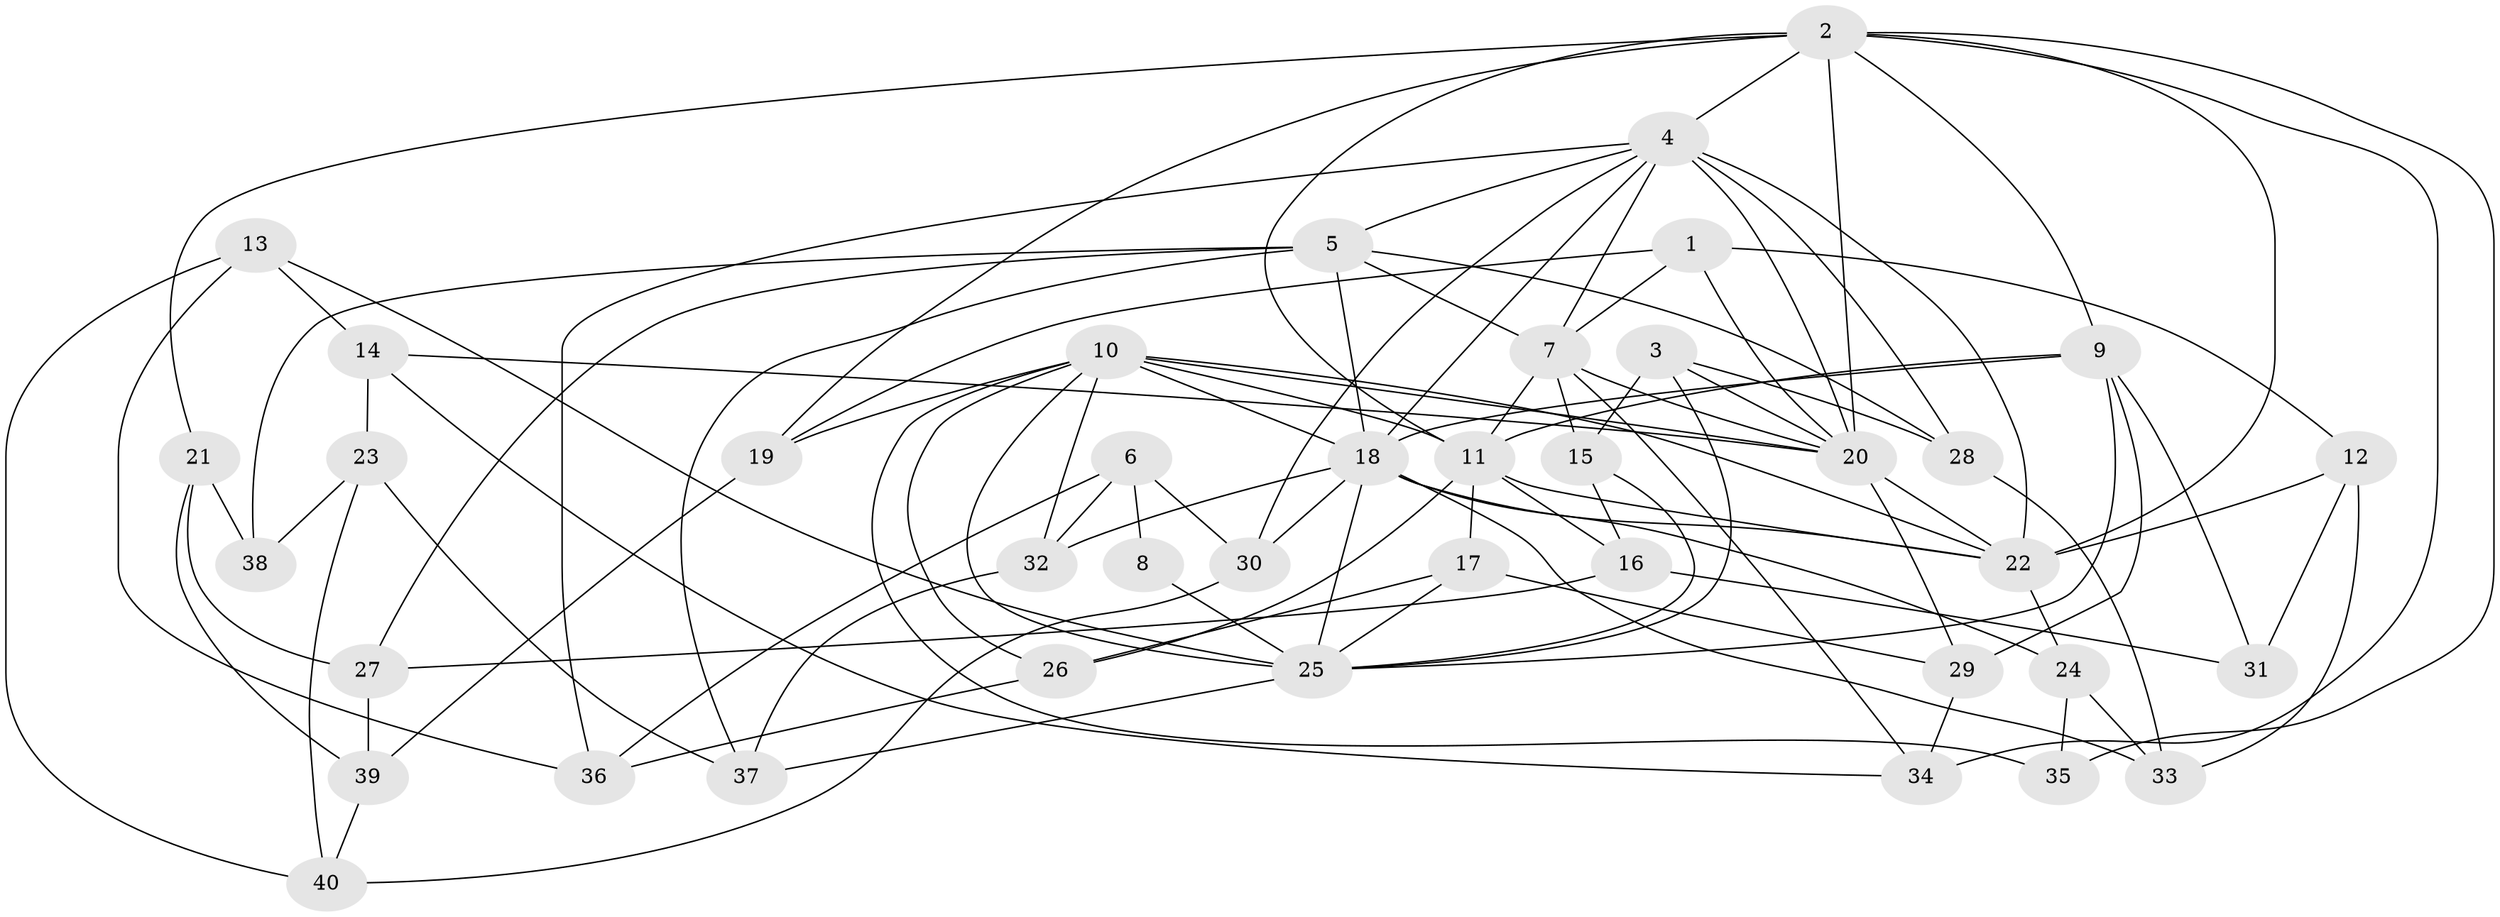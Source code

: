 // original degree distribution, {4: 1.0}
// Generated by graph-tools (version 1.1) at 2025/38/03/09/25 02:38:15]
// undirected, 40 vertices, 101 edges
graph export_dot {
graph [start="1"]
  node [color=gray90,style=filled];
  1;
  2;
  3;
  4;
  5;
  6;
  7;
  8;
  9;
  10;
  11;
  12;
  13;
  14;
  15;
  16;
  17;
  18;
  19;
  20;
  21;
  22;
  23;
  24;
  25;
  26;
  27;
  28;
  29;
  30;
  31;
  32;
  33;
  34;
  35;
  36;
  37;
  38;
  39;
  40;
  1 -- 7 [weight=1.0];
  1 -- 12 [weight=1.0];
  1 -- 19 [weight=1.0];
  1 -- 20 [weight=1.0];
  2 -- 4 [weight=2.0];
  2 -- 9 [weight=1.0];
  2 -- 11 [weight=2.0];
  2 -- 19 [weight=1.0];
  2 -- 20 [weight=1.0];
  2 -- 21 [weight=1.0];
  2 -- 22 [weight=1.0];
  2 -- 34 [weight=1.0];
  2 -- 35 [weight=2.0];
  3 -- 15 [weight=1.0];
  3 -- 20 [weight=1.0];
  3 -- 25 [weight=1.0];
  3 -- 28 [weight=1.0];
  4 -- 5 [weight=1.0];
  4 -- 7 [weight=1.0];
  4 -- 18 [weight=1.0];
  4 -- 20 [weight=1.0];
  4 -- 22 [weight=1.0];
  4 -- 28 [weight=1.0];
  4 -- 30 [weight=1.0];
  4 -- 36 [weight=1.0];
  5 -- 7 [weight=2.0];
  5 -- 18 [weight=2.0];
  5 -- 27 [weight=1.0];
  5 -- 28 [weight=1.0];
  5 -- 37 [weight=1.0];
  5 -- 38 [weight=2.0];
  6 -- 8 [weight=1.0];
  6 -- 30 [weight=1.0];
  6 -- 32 [weight=1.0];
  6 -- 36 [weight=1.0];
  7 -- 11 [weight=3.0];
  7 -- 15 [weight=1.0];
  7 -- 20 [weight=1.0];
  7 -- 34 [weight=1.0];
  8 -- 25 [weight=3.0];
  9 -- 11 [weight=2.0];
  9 -- 18 [weight=2.0];
  9 -- 25 [weight=2.0];
  9 -- 29 [weight=1.0];
  9 -- 31 [weight=2.0];
  10 -- 11 [weight=1.0];
  10 -- 18 [weight=1.0];
  10 -- 19 [weight=1.0];
  10 -- 20 [weight=1.0];
  10 -- 22 [weight=2.0];
  10 -- 25 [weight=1.0];
  10 -- 26 [weight=1.0];
  10 -- 32 [weight=1.0];
  10 -- 35 [weight=1.0];
  11 -- 16 [weight=1.0];
  11 -- 17 [weight=1.0];
  11 -- 22 [weight=1.0];
  11 -- 26 [weight=1.0];
  12 -- 22 [weight=1.0];
  12 -- 31 [weight=1.0];
  12 -- 33 [weight=1.0];
  13 -- 14 [weight=1.0];
  13 -- 25 [weight=1.0];
  13 -- 36 [weight=1.0];
  13 -- 40 [weight=1.0];
  14 -- 20 [weight=1.0];
  14 -- 23 [weight=1.0];
  14 -- 34 [weight=1.0];
  15 -- 16 [weight=1.0];
  15 -- 25 [weight=1.0];
  16 -- 27 [weight=1.0];
  16 -- 31 [weight=1.0];
  17 -- 25 [weight=1.0];
  17 -- 26 [weight=1.0];
  17 -- 29 [weight=1.0];
  18 -- 22 [weight=1.0];
  18 -- 24 [weight=1.0];
  18 -- 25 [weight=1.0];
  18 -- 30 [weight=1.0];
  18 -- 32 [weight=1.0];
  18 -- 33 [weight=1.0];
  19 -- 39 [weight=1.0];
  20 -- 22 [weight=2.0];
  20 -- 29 [weight=1.0];
  21 -- 27 [weight=1.0];
  21 -- 38 [weight=1.0];
  21 -- 39 [weight=1.0];
  22 -- 24 [weight=1.0];
  23 -- 37 [weight=1.0];
  23 -- 38 [weight=1.0];
  23 -- 40 [weight=1.0];
  24 -- 33 [weight=1.0];
  24 -- 35 [weight=1.0];
  25 -- 37 [weight=1.0];
  26 -- 36 [weight=1.0];
  27 -- 39 [weight=1.0];
  28 -- 33 [weight=1.0];
  29 -- 34 [weight=1.0];
  30 -- 40 [weight=1.0];
  32 -- 37 [weight=1.0];
  39 -- 40 [weight=1.0];
}

